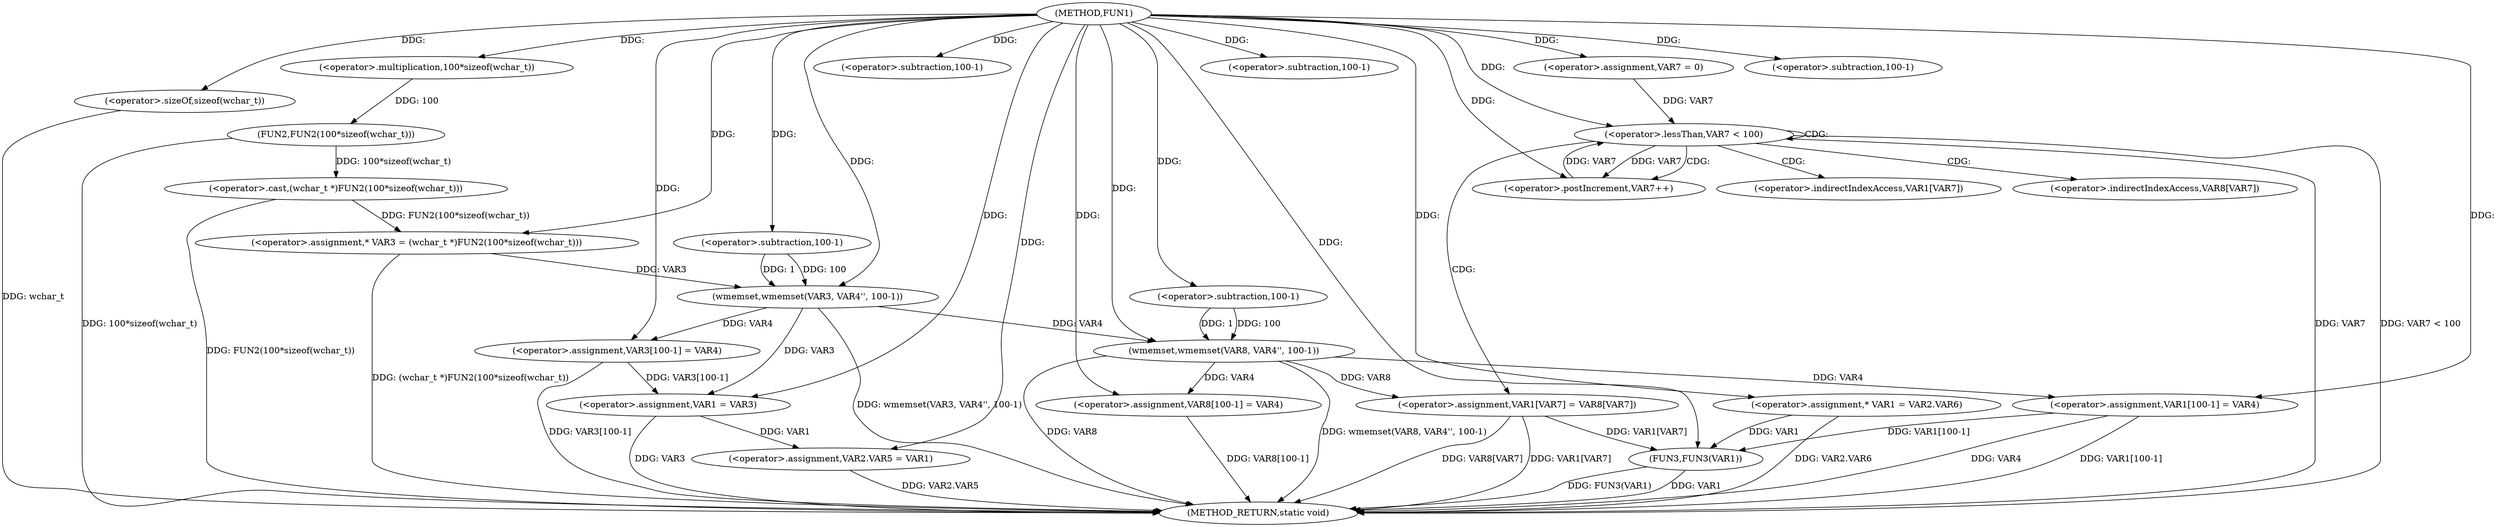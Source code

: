 digraph FUN1 {  
"1000100" [label = "(METHOD,FUN1)" ]
"1000184" [label = "(METHOD_RETURN,static void)" ]
"1000105" [label = "(<operator>.assignment,* VAR3 = (wchar_t *)FUN2(100*sizeof(wchar_t)))" ]
"1000107" [label = "(<operator>.cast,(wchar_t *)FUN2(100*sizeof(wchar_t)))" ]
"1000109" [label = "(FUN2,FUN2(100*sizeof(wchar_t)))" ]
"1000110" [label = "(<operator>.multiplication,100*sizeof(wchar_t))" ]
"1000112" [label = "(<operator>.sizeOf,sizeof(wchar_t))" ]
"1000114" [label = "(wmemset,wmemset(VAR3, VAR4'', 100-1))" ]
"1000117" [label = "(<operator>.subtraction,100-1)" ]
"1000120" [label = "(<operator>.assignment,VAR3[100-1] = VAR4)" ]
"1000123" [label = "(<operator>.subtraction,100-1)" ]
"1000127" [label = "(<operator>.assignment,VAR1 = VAR3)" ]
"1000130" [label = "(<operator>.assignment,VAR2.VAR5 = VAR1)" ]
"1000137" [label = "(<operator>.assignment,* VAR1 = VAR2.VAR6)" ]
"1000145" [label = "(wmemset,wmemset(VAR8, VAR4'', 100-1))" ]
"1000148" [label = "(<operator>.subtraction,100-1)" ]
"1000151" [label = "(<operator>.assignment,VAR8[100-1] = VAR4)" ]
"1000154" [label = "(<operator>.subtraction,100-1)" ]
"1000159" [label = "(<operator>.assignment,VAR7 = 0)" ]
"1000162" [label = "(<operator>.lessThan,VAR7 < 100)" ]
"1000165" [label = "(<operator>.postIncrement,VAR7++)" ]
"1000168" [label = "(<operator>.assignment,VAR1[VAR7] = VAR8[VAR7])" ]
"1000175" [label = "(<operator>.assignment,VAR1[100-1] = VAR4)" ]
"1000178" [label = "(<operator>.subtraction,100-1)" ]
"1000182" [label = "(FUN3,FUN3(VAR1))" ]
"1000169" [label = "(<operator>.indirectIndexAccess,VAR1[VAR7])" ]
"1000172" [label = "(<operator>.indirectIndexAccess,VAR8[VAR7])" ]
  "1000168" -> "1000184"  [ label = "DDG: VAR8[VAR7]"] 
  "1000168" -> "1000184"  [ label = "DDG: VAR1[VAR7]"] 
  "1000114" -> "1000184"  [ label = "DDG: wmemset(VAR3, VAR4'', 100-1)"] 
  "1000137" -> "1000184"  [ label = "DDG: VAR2.VAR6"] 
  "1000151" -> "1000184"  [ label = "DDG: VAR8[100-1]"] 
  "1000127" -> "1000184"  [ label = "DDG: VAR3"] 
  "1000175" -> "1000184"  [ label = "DDG: VAR4"] 
  "1000120" -> "1000184"  [ label = "DDG: VAR3[100-1]"] 
  "1000175" -> "1000184"  [ label = "DDG: VAR1[100-1]"] 
  "1000145" -> "1000184"  [ label = "DDG: wmemset(VAR8, VAR4'', 100-1)"] 
  "1000182" -> "1000184"  [ label = "DDG: VAR1"] 
  "1000182" -> "1000184"  [ label = "DDG: FUN3(VAR1)"] 
  "1000105" -> "1000184"  [ label = "DDG: (wchar_t *)FUN2(100*sizeof(wchar_t))"] 
  "1000112" -> "1000184"  [ label = "DDG: wchar_t"] 
  "1000109" -> "1000184"  [ label = "DDG: 100*sizeof(wchar_t)"] 
  "1000162" -> "1000184"  [ label = "DDG: VAR7"] 
  "1000162" -> "1000184"  [ label = "DDG: VAR7 < 100"] 
  "1000145" -> "1000184"  [ label = "DDG: VAR8"] 
  "1000107" -> "1000184"  [ label = "DDG: FUN2(100*sizeof(wchar_t))"] 
  "1000130" -> "1000184"  [ label = "DDG: VAR2.VAR5"] 
  "1000107" -> "1000105"  [ label = "DDG: FUN2(100*sizeof(wchar_t))"] 
  "1000100" -> "1000105"  [ label = "DDG: "] 
  "1000109" -> "1000107"  [ label = "DDG: 100*sizeof(wchar_t)"] 
  "1000110" -> "1000109"  [ label = "DDG: 100"] 
  "1000100" -> "1000110"  [ label = "DDG: "] 
  "1000100" -> "1000112"  [ label = "DDG: "] 
  "1000105" -> "1000114"  [ label = "DDG: VAR3"] 
  "1000100" -> "1000114"  [ label = "DDG: "] 
  "1000117" -> "1000114"  [ label = "DDG: 100"] 
  "1000117" -> "1000114"  [ label = "DDG: 1"] 
  "1000100" -> "1000117"  [ label = "DDG: "] 
  "1000114" -> "1000120"  [ label = "DDG: VAR4"] 
  "1000100" -> "1000120"  [ label = "DDG: "] 
  "1000100" -> "1000123"  [ label = "DDG: "] 
  "1000114" -> "1000127"  [ label = "DDG: VAR3"] 
  "1000120" -> "1000127"  [ label = "DDG: VAR3[100-1]"] 
  "1000100" -> "1000127"  [ label = "DDG: "] 
  "1000127" -> "1000130"  [ label = "DDG: VAR1"] 
  "1000100" -> "1000130"  [ label = "DDG: "] 
  "1000100" -> "1000137"  [ label = "DDG: "] 
  "1000100" -> "1000145"  [ label = "DDG: "] 
  "1000114" -> "1000145"  [ label = "DDG: VAR4"] 
  "1000148" -> "1000145"  [ label = "DDG: 100"] 
  "1000148" -> "1000145"  [ label = "DDG: 1"] 
  "1000100" -> "1000148"  [ label = "DDG: "] 
  "1000145" -> "1000151"  [ label = "DDG: VAR4"] 
  "1000100" -> "1000151"  [ label = "DDG: "] 
  "1000100" -> "1000154"  [ label = "DDG: "] 
  "1000100" -> "1000159"  [ label = "DDG: "] 
  "1000159" -> "1000162"  [ label = "DDG: VAR7"] 
  "1000165" -> "1000162"  [ label = "DDG: VAR7"] 
  "1000100" -> "1000162"  [ label = "DDG: "] 
  "1000162" -> "1000165"  [ label = "DDG: VAR7"] 
  "1000100" -> "1000165"  [ label = "DDG: "] 
  "1000145" -> "1000168"  [ label = "DDG: VAR8"] 
  "1000100" -> "1000175"  [ label = "DDG: "] 
  "1000145" -> "1000175"  [ label = "DDG: VAR4"] 
  "1000100" -> "1000178"  [ label = "DDG: "] 
  "1000168" -> "1000182"  [ label = "DDG: VAR1[VAR7]"] 
  "1000175" -> "1000182"  [ label = "DDG: VAR1[100-1]"] 
  "1000137" -> "1000182"  [ label = "DDG: VAR1"] 
  "1000100" -> "1000182"  [ label = "DDG: "] 
  "1000162" -> "1000168"  [ label = "CDG: "] 
  "1000162" -> "1000162"  [ label = "CDG: "] 
  "1000162" -> "1000165"  [ label = "CDG: "] 
  "1000162" -> "1000172"  [ label = "CDG: "] 
  "1000162" -> "1000169"  [ label = "CDG: "] 
}
